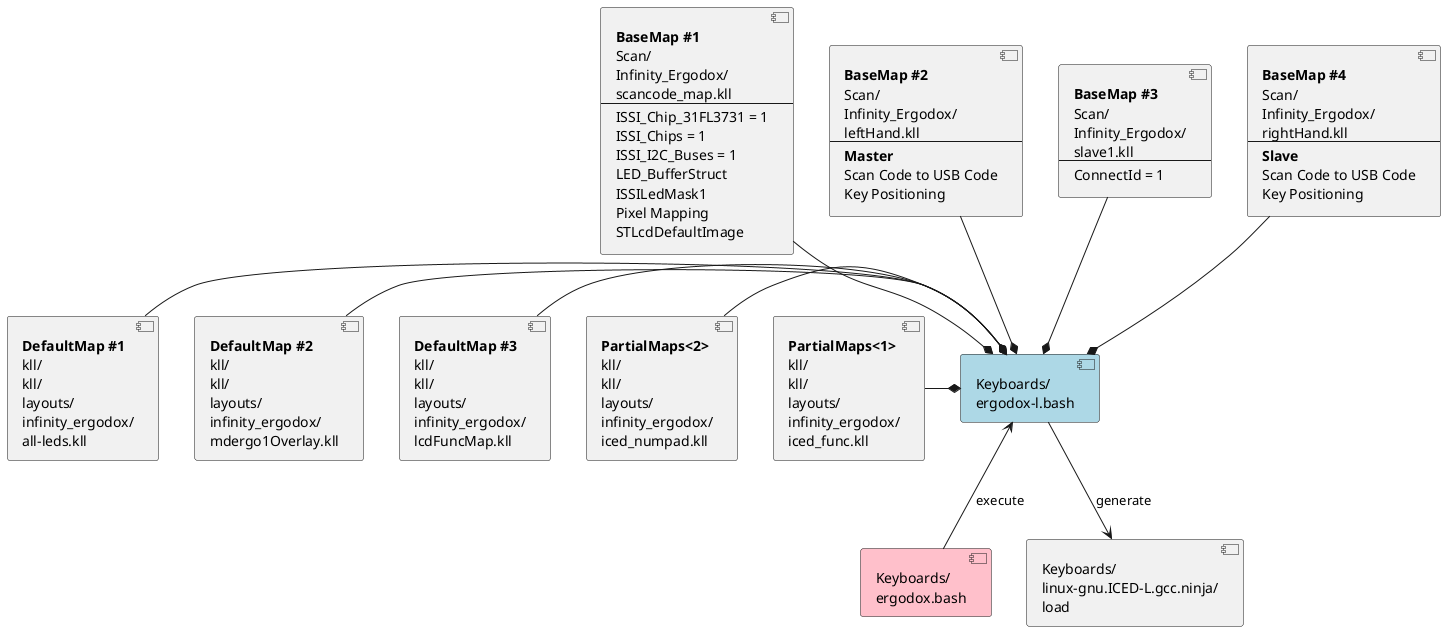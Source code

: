 '
' build.uml
'

@startuml
component ergodox_l_bash #LightBlue [
Keyboards/
ergodox-l.bash
]

'component ergodox_r_bash #LightBlue [
'Keyboards/
'ergodox-r.bash
']

component ergodox_bash #Pink [
Keyboards/
ergodox.bash
]

component scancode_map_kll [
<b>BaseMap #1
Scan/
Infinity_Ergodox/
scancode_map.kll
---
ISSI_Chip_31FL3731 = 1
ISSI_Chips = 1
ISSI_I2C_Buses = 1
LED_BufferStruct
ISSILedMask1
Pixel Mapping
STLcdDefaultImage
]

component leftHand_kll [
<b>BaseMap #2
Scan/
Infinity_Ergodox/
leftHand.kll
---
<b>Master
Scan Code to USB Code
Key Positioning
]

component slave1_kll [
<b>BaseMap #3
Scan/
Infinity_Ergodox/
slave1.kll
---
ConnectId = 1
]

component rightHand_kll [
<b>BaseMap #4
Scan/
Infinity_Ergodox/
rightHand.kll
---
<b>Slave
Scan Code to USB Code
Key Positioning
]

component all_leds_kll [
<b>DefaultMap #1
kll/
kll/
layouts/
infinity_ergodox/
all-leds.kll
]

component mdergo1Overlay_kll [
<b>DefaultMap #2
kll/
kll/
layouts/
infinity_ergodox/
mdergo1Overlay.kll
]

component lcdFuncMap_kll [
<b>DefaultMap #3
kll/
kll/
layouts/
infinity_ergodox/
lcdFuncMap.kll
]

component iced_func_kll [
<b>PartialMaps<1>
kll/
kll/
layouts/
infinity_ergodox/
iced_func.kll
]

component iced_numpad_kll [
<b>PartialMaps<2>
kll/
kll/
layouts/
infinity_ergodox/
iced_numpad.kll
]

'component R_load [
'Keyboards/
'linux-gnu.ICED-R.gcc.ninja/
'load
']

component L_load [
Keyboards/
linux-gnu.ICED-L.gcc.ninja/
load
]

ergodox_bash -up-> ergodox_l_bash: execute
ergodox_l_bash --> L_load : generate

'ergodox_r_bash <-- ergodox_bash : execute
'ergodox_r_bash --> R_load : generate

scancode_map_kll     --* ergodox_l_bash
leftHand_kll         --* ergodox_l_bash
slave1_kll           --* ergodox_l_bash
rightHand_kll        --* ergodox_l_bash
all_leds_kll          -* ergodox_l_bash
mdergo1Overlay_kll    -* ergodox_l_bash
lcdFuncMap_kll        -* ergodox_l_bash
iced_numpad_kll -right-* ergodox_l_bash
iced_func_kll   -right-* ergodox_l_bash

'scancode_map_kll --* ergodox_r_bash
'rightHand_kll    --* ergodox_r_bash
'slave1_kll       --* ergodox_r_bash
'leftHand_kll     --* ergodox_r_bash

@enduml
